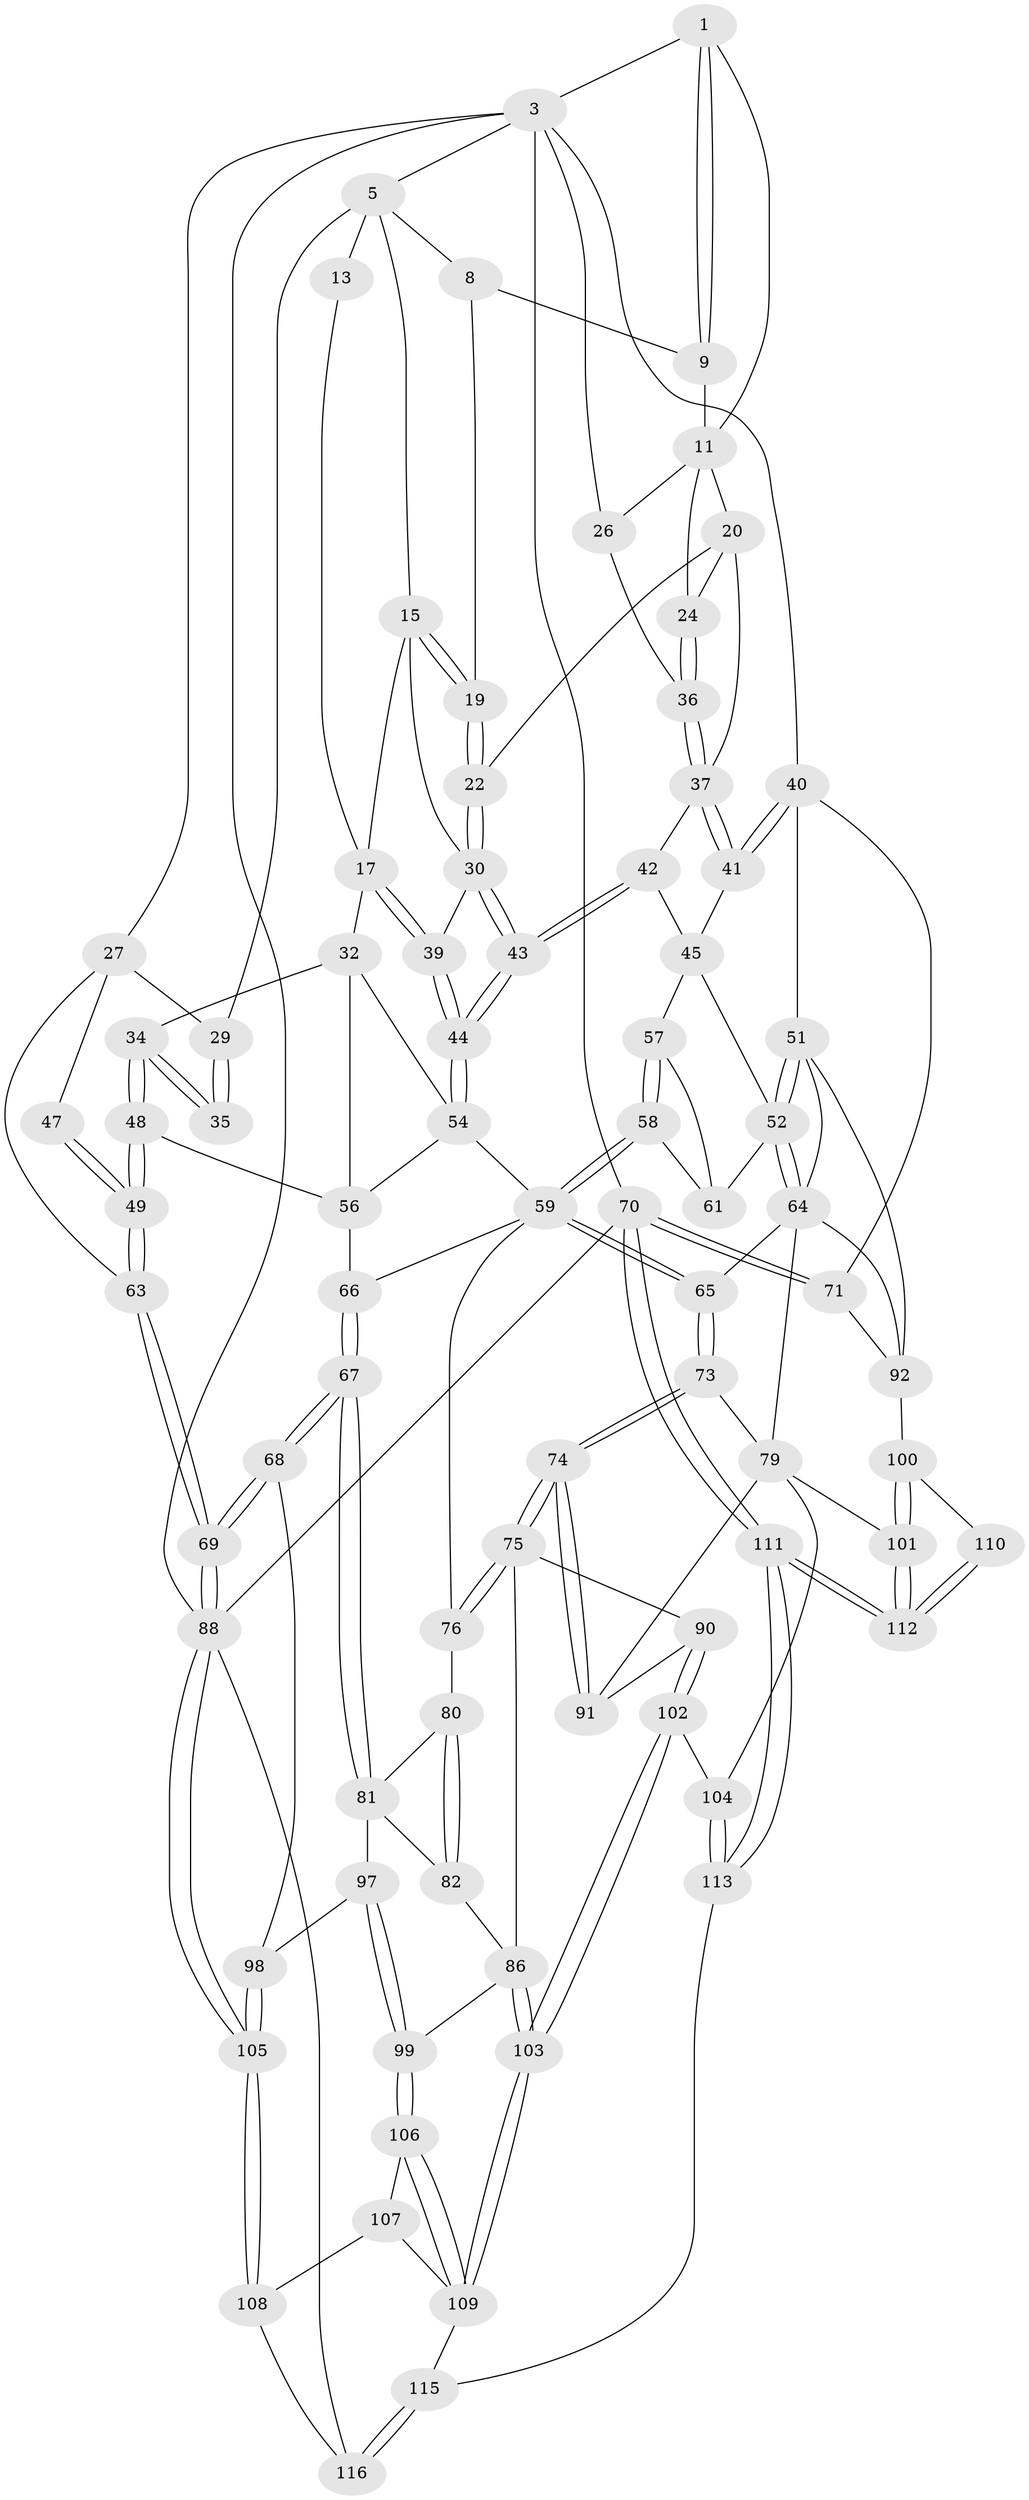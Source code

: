 // original degree distribution, {3: 0.034482758620689655, 4: 0.2413793103448276, 6: 0.25862068965517243, 5: 0.46551724137931033}
// Generated by graph-tools (version 1.1) at 2025/21/03/04/25 18:21:20]
// undirected, 81 vertices, 193 edges
graph export_dot {
graph [start="1"]
  node [color=gray90,style=filled];
  1 [pos="+0.7086862320774024+0",super="+2"];
  3 [pos="+1+0",super="+4+25"];
  5 [pos="+0.19161059118326132+0",super="+6+14"];
  8 [pos="+0.576758081761182+0",super="+10"];
  9 [pos="+0.6923079271178498+0.0008207439343972504"];
  11 [pos="+0.8031679617549741+0.06597775704237445",super="+12+23"];
  13 [pos="+0.2624411565832938+0.17525740605254178"];
  15 [pos="+0.44015093065690986+0.04278214660186102",super="+16"];
  17 [pos="+0.2948130318757066+0.21030535130984573",super="+18"];
  19 [pos="+0.5910155905153986+0.11696514132422475"];
  20 [pos="+0.6994606124039577+0.12889278909458676",super="+21"];
  22 [pos="+0.6048498710672435+0.14482513316590168"];
  24 [pos="+0.7055480035274821+0.12896315149752552"];
  26 [pos="+0.8385473404858766+0.12225427350728485"];
  27 [pos="+0+0.10198617444400819",super="+28"];
  29 [pos="+0.12106348083261406+0.08229338966877987"];
  30 [pos="+0.5635805308504274+0.18745902330517084",super="+31"];
  32 [pos="+0.22640896316263606+0.2730766574266808",super="+33"];
  34 [pos="+0.09258423169148923+0.22910261718491193"];
  35 [pos="+0.07772396073906818+0.2140310289399681"];
  36 [pos="+0.8253078853450792+0.17640249514056247"];
  37 [pos="+0.8297255354574249+0.1992922251512356",super="+38"];
  39 [pos="+0.4196153584891078+0.2940621541168392"];
  40 [pos="+1+0.23355539899816452",super="+50"];
  41 [pos="+0.8299209710785393+0.19994275934820557"];
  42 [pos="+0.6843865042040579+0.25327647104571005"];
  43 [pos="+0.5240371597816111+0.35230515092959236"];
  44 [pos="+0.49148365180472914+0.3988612680038673"];
  45 [pos="+0.8149356169491443+0.23591823255763722",super="+46"];
  47 [pos="+0.04574787245308437+0.21593637964276316"];
  48 [pos="+0.0076691266528935344+0.42865341455819106"];
  49 [pos="+0+0.43193804149290976"];
  51 [pos="+1+0.48829328787003295",super="+84"];
  52 [pos="+1+0.4880085856795327",super="+53"];
  54 [pos="+0.49365047142512275+0.44708016741547935",super="+55"];
  56 [pos="+0.016437611998232474+0.42918892467099157",super="+62"];
  57 [pos="+0.7311187959538276+0.30111694185304444"];
  58 [pos="+0.6577744452760487+0.4444370990469509"];
  59 [pos="+0.624708328449956+0.4822938411882018",super="+60"];
  61 [pos="+0.8194924202310312+0.3830304578774013"];
  63 [pos="+0+0.4700895840162029"];
  64 [pos="+0.6969005971100273+0.5316327752953084",super="+77"];
  65 [pos="+0.672278141376159+0.5256041256306695"];
  66 [pos="+0.1930370402154462+0.5593231298220239"];
  67 [pos="+0.16493847099199105+0.6671634031616825"];
  68 [pos="+0.14309354740937227+0.694342547559343"];
  69 [pos="+0+0.6078473403018567"];
  70 [pos="+1+1"];
  71 [pos="+1+0.7496579721583384"];
  73 [pos="+0.643047010847383+0.7026786802065101"];
  74 [pos="+0.6215701419637452+0.7099977029411544"];
  75 [pos="+0.44752677516821443+0.6149257533248363",super="+85"];
  76 [pos="+0.4438027616985885+0.6070761192948426"];
  79 [pos="+0.6584975866980273+0.7115583647866744",super="+95"];
  80 [pos="+0.3738843367535263+0.6549942196478058"];
  81 [pos="+0.2581912537335842+0.6784047363991114",super="+83"];
  82 [pos="+0.3310477191593661+0.7577504723548742"];
  86 [pos="+0.39742109615527665+0.8318155736271253",super="+87"];
  88 [pos="+0+1",super="+89"];
  90 [pos="+0.5181503840637232+0.7776773476761105"];
  91 [pos="+0.5917084101194711+0.7537992207939955"];
  92 [pos="+0.8779180429553592+0.8090804851577875",super="+94+93"];
  97 [pos="+0.15468584655007786+0.7539647662580624"];
  98 [pos="+0.15072480388279955+0.7497738494753458"];
  99 [pos="+0.21547961371010999+0.8369555211796117"];
  100 [pos="+0.7895510086598644+0.8967101890170035"];
  101 [pos="+0.7786376890175144+0.9291623786218639"];
  102 [pos="+0.4738409239865136+0.8661176518578076"];
  103 [pos="+0.4247268990094296+0.8706179988036421"];
  104 [pos="+0.5257101349069612+0.8931646398941804"];
  105 [pos="+0+1"];
  106 [pos="+0.21858423852996317+0.8704634118017578"];
  107 [pos="+0.20796898087736765+0.9026503813958869"];
  108 [pos="+0.20738265370370057+0.9033507217371006"];
  109 [pos="+0.38476724627885345+0.9359629213456174",super="+114"];
  110 [pos="+0.9975619481215535+0.8719639371942463"];
  111 [pos="+0.8106816445279389+1"];
  112 [pos="+0.8031909486785278+1"];
  113 [pos="+0.6114484302318014+1"];
  115 [pos="+0.3587412712026999+1"];
  116 [pos="+0.24003196278661634+1"];
  1 -- 9;
  1 -- 9;
  1 -- 3;
  1 -- 11;
  3 -- 70;
  3 -- 27;
  3 -- 5;
  3 -- 40;
  3 -- 26;
  3 -- 88;
  5 -- 8;
  5 -- 13 [weight=2];
  5 -- 15;
  5 -- 29;
  8 -- 9;
  8 -- 19;
  9 -- 11;
  11 -- 20;
  11 -- 24;
  11 -- 26;
  13 -- 17;
  15 -- 19;
  15 -- 19;
  15 -- 17;
  15 -- 30;
  17 -- 39;
  17 -- 39;
  17 -- 32;
  19 -- 22;
  19 -- 22;
  20 -- 24;
  20 -- 37;
  20 -- 22;
  22 -- 30;
  22 -- 30;
  24 -- 36;
  24 -- 36;
  26 -- 36;
  27 -- 63;
  27 -- 29;
  27 -- 47;
  29 -- 35;
  29 -- 35;
  30 -- 43;
  30 -- 43;
  30 -- 39;
  32 -- 54;
  32 -- 56;
  32 -- 34;
  34 -- 35;
  34 -- 35;
  34 -- 48;
  34 -- 48;
  36 -- 37;
  36 -- 37;
  37 -- 41;
  37 -- 41;
  37 -- 42;
  39 -- 44;
  39 -- 44;
  40 -- 41;
  40 -- 41;
  40 -- 51;
  40 -- 71;
  41 -- 45;
  42 -- 43;
  42 -- 43;
  42 -- 45;
  43 -- 44;
  43 -- 44;
  44 -- 54;
  44 -- 54;
  45 -- 57;
  45 -- 52;
  47 -- 49;
  47 -- 49;
  48 -- 49;
  48 -- 49;
  48 -- 56;
  49 -- 63;
  49 -- 63;
  51 -- 52;
  51 -- 52;
  51 -- 92;
  51 -- 64;
  52 -- 64;
  52 -- 64;
  52 -- 61;
  54 -- 59;
  54 -- 56;
  56 -- 66;
  57 -- 58;
  57 -- 58;
  57 -- 61;
  58 -- 59;
  58 -- 59;
  58 -- 61;
  59 -- 65;
  59 -- 65;
  59 -- 66;
  59 -- 76;
  63 -- 69;
  63 -- 69;
  64 -- 65;
  64 -- 92;
  64 -- 79;
  65 -- 73;
  65 -- 73;
  66 -- 67;
  66 -- 67;
  67 -- 68;
  67 -- 68;
  67 -- 81;
  67 -- 81;
  68 -- 69;
  68 -- 69;
  68 -- 98;
  69 -- 88;
  69 -- 88;
  70 -- 71;
  70 -- 71;
  70 -- 111;
  70 -- 111;
  70 -- 88;
  71 -- 92;
  73 -- 74;
  73 -- 74;
  73 -- 79;
  74 -- 75;
  74 -- 75;
  74 -- 91;
  74 -- 91;
  75 -- 76;
  75 -- 76;
  75 -- 90;
  75 -- 86;
  76 -- 80;
  79 -- 104;
  79 -- 91;
  79 -- 101;
  80 -- 81;
  80 -- 82;
  80 -- 82;
  81 -- 82;
  81 -- 97;
  82 -- 86;
  86 -- 103;
  86 -- 103;
  86 -- 99;
  88 -- 105;
  88 -- 105;
  88 -- 116;
  90 -- 91;
  90 -- 102;
  90 -- 102;
  92 -- 100;
  97 -- 98;
  97 -- 99;
  97 -- 99;
  98 -- 105;
  98 -- 105;
  99 -- 106;
  99 -- 106;
  100 -- 101;
  100 -- 101;
  100 -- 110;
  101 -- 112;
  101 -- 112;
  102 -- 103;
  102 -- 103;
  102 -- 104;
  103 -- 109;
  103 -- 109;
  104 -- 113;
  104 -- 113;
  105 -- 108;
  105 -- 108;
  106 -- 107;
  106 -- 109;
  106 -- 109;
  107 -- 108;
  107 -- 109;
  108 -- 116;
  109 -- 115;
  110 -- 112;
  110 -- 112;
  111 -- 112;
  111 -- 112;
  111 -- 113;
  111 -- 113;
  113 -- 115;
  115 -- 116;
  115 -- 116;
}

